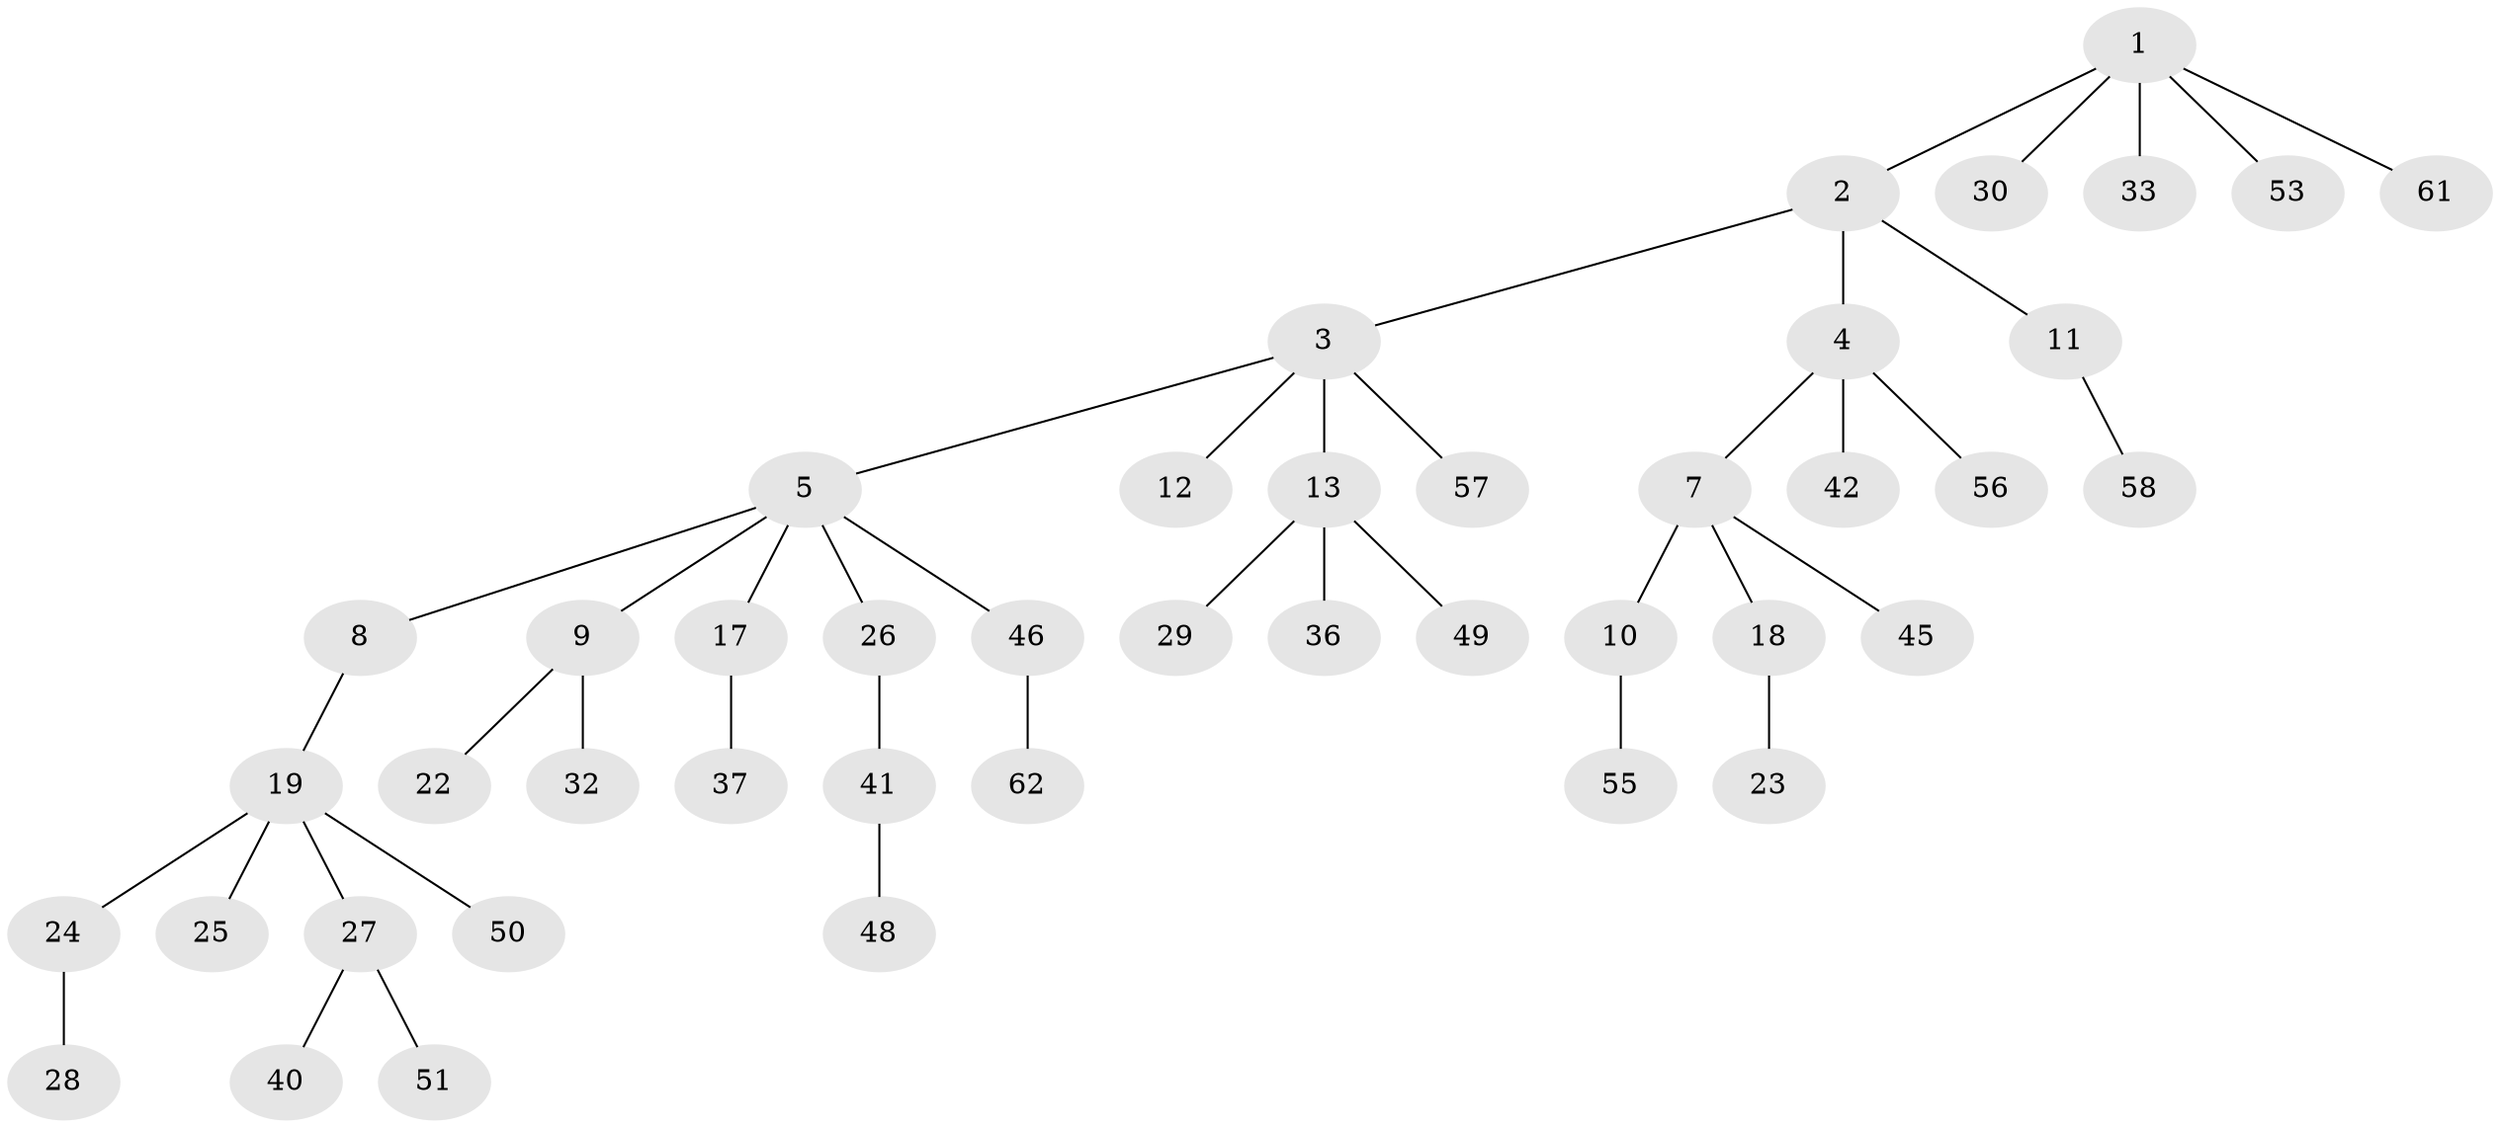 // Generated by graph-tools (version 1.1) at 2025/24/03/03/25 07:24:08]
// undirected, 44 vertices, 43 edges
graph export_dot {
graph [start="1"]
  node [color=gray90,style=filled];
  1 [super="+14"];
  2 [super="+6"];
  3 [super="+16"];
  4 [super="+35"];
  5 [super="+31"];
  7 [super="+44"];
  8 [super="+38"];
  9 [super="+47"];
  10;
  11;
  12;
  13 [super="+15"];
  17 [super="+21"];
  18;
  19 [super="+20"];
  22;
  23 [super="+34"];
  24;
  25;
  26;
  27 [super="+39"];
  28;
  29;
  30 [super="+60"];
  32 [super="+52"];
  33;
  36 [super="+54"];
  37 [super="+59"];
  40;
  41 [super="+43"];
  42;
  45 [super="+63"];
  46;
  48;
  49;
  50;
  51;
  53;
  55;
  56;
  57;
  58;
  61;
  62;
  1 -- 2;
  1 -- 30;
  1 -- 33;
  1 -- 53;
  1 -- 61;
  2 -- 3;
  2 -- 4;
  2 -- 11;
  3 -- 5;
  3 -- 12;
  3 -- 13;
  3 -- 57;
  4 -- 7;
  4 -- 56;
  4 -- 42;
  5 -- 8;
  5 -- 9;
  5 -- 17;
  5 -- 26;
  5 -- 46;
  7 -- 10;
  7 -- 18;
  7 -- 45;
  8 -- 19;
  9 -- 22;
  9 -- 32;
  10 -- 55;
  11 -- 58;
  13 -- 36;
  13 -- 49;
  13 -- 29;
  17 -- 37;
  18 -- 23;
  19 -- 27;
  19 -- 24;
  19 -- 25;
  19 -- 50;
  24 -- 28;
  26 -- 41;
  27 -- 40;
  27 -- 51;
  41 -- 48;
  46 -- 62;
}
